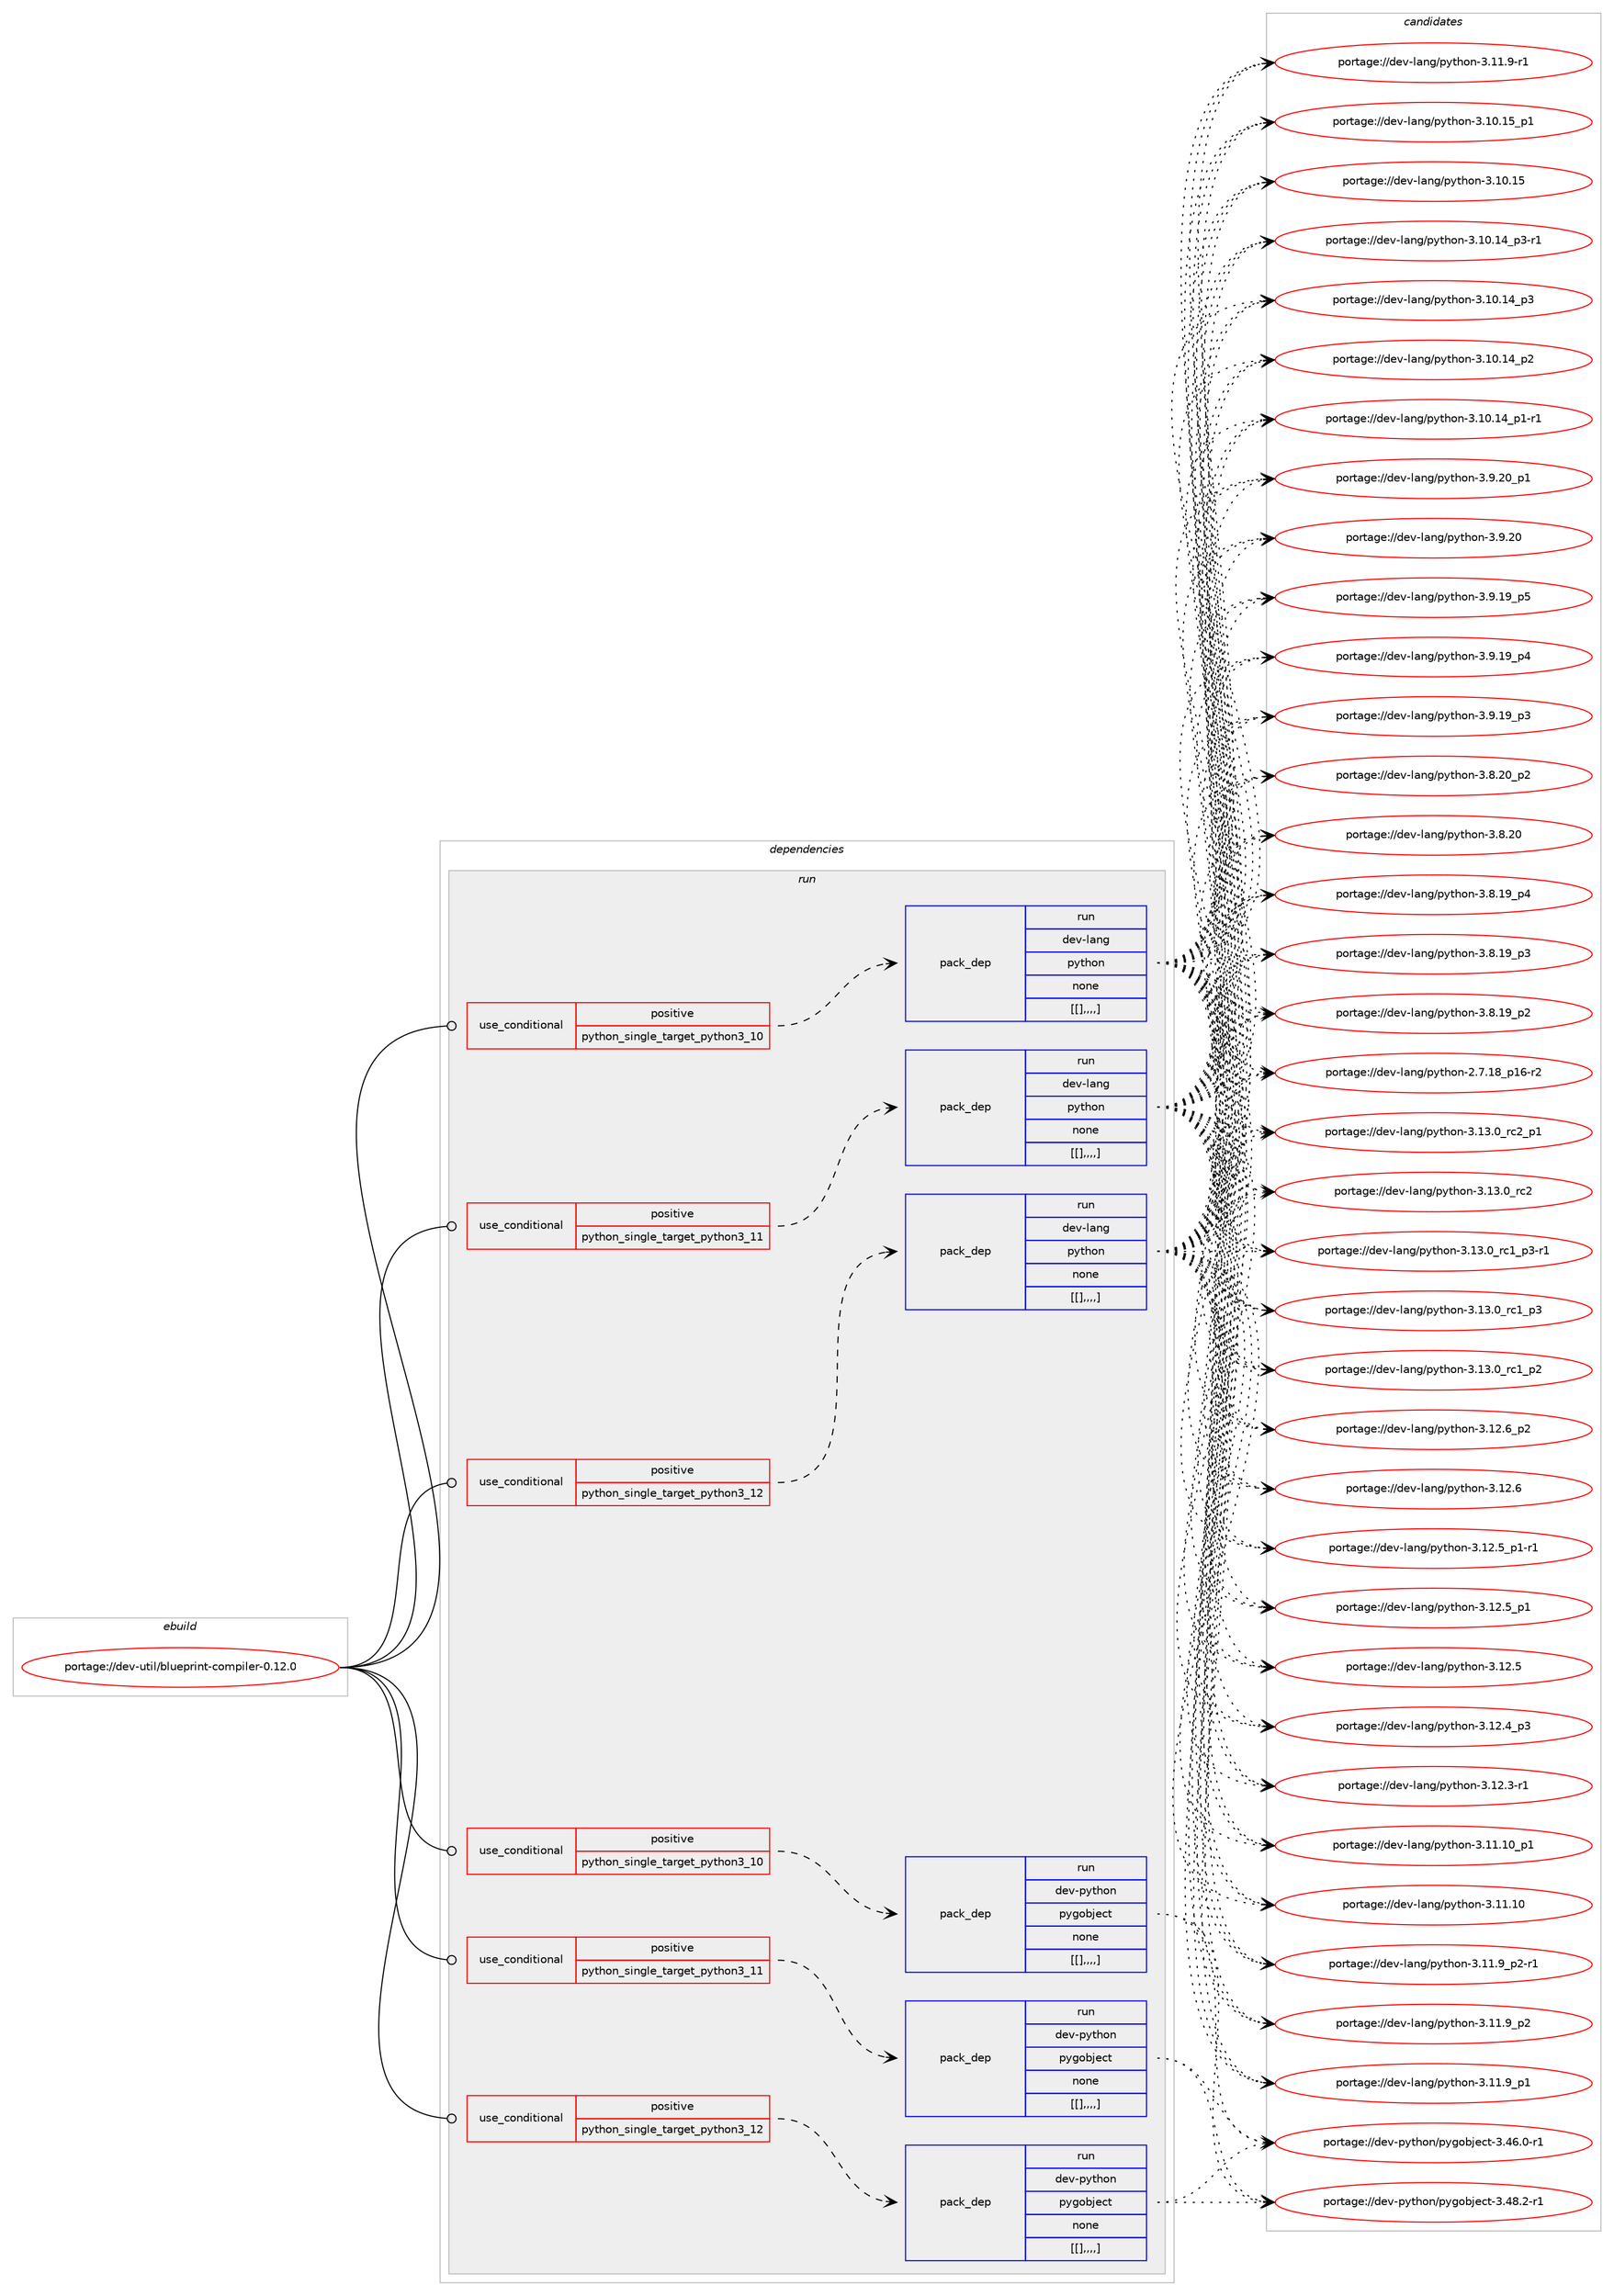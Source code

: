 digraph prolog {

# *************
# Graph options
# *************

newrank=true;
concentrate=true;
compound=true;
graph [rankdir=LR,fontname=Helvetica,fontsize=10,ranksep=1.5];#, ranksep=2.5, nodesep=0.2];
edge  [arrowhead=vee];
node  [fontname=Helvetica,fontsize=10];

# **********
# The ebuild
# **********

subgraph cluster_leftcol {
color=gray;
label=<<i>ebuild</i>>;
id [label="portage://dev-util/blueprint-compiler-0.12.0", color=red, width=4, href="../dev-util/blueprint-compiler-0.12.0.svg"];
}

# ****************
# The dependencies
# ****************

subgraph cluster_midcol {
color=gray;
label=<<i>dependencies</i>>;
subgraph cluster_compile {
fillcolor="#eeeeee";
style=filled;
label=<<i>compile</i>>;
}
subgraph cluster_compileandrun {
fillcolor="#eeeeee";
style=filled;
label=<<i>compile and run</i>>;
}
subgraph cluster_run {
fillcolor="#eeeeee";
style=filled;
label=<<i>run</i>>;
subgraph cond61855 {
dependency216034 [label=<<TABLE BORDER="0" CELLBORDER="1" CELLSPACING="0" CELLPADDING="4"><TR><TD ROWSPAN="3" CELLPADDING="10">use_conditional</TD></TR><TR><TD>positive</TD></TR><TR><TD>python_single_target_python3_10</TD></TR></TABLE>>, shape=none, color=red];
subgraph pack152783 {
dependency216035 [label=<<TABLE BORDER="0" CELLBORDER="1" CELLSPACING="0" CELLPADDING="4" WIDTH="220"><TR><TD ROWSPAN="6" CELLPADDING="30">pack_dep</TD></TR><TR><TD WIDTH="110">run</TD></TR><TR><TD>dev-lang</TD></TR><TR><TD>python</TD></TR><TR><TD>none</TD></TR><TR><TD>[[],,,,]</TD></TR></TABLE>>, shape=none, color=blue];
}
dependency216034:e -> dependency216035:w [weight=20,style="dashed",arrowhead="vee"];
}
id:e -> dependency216034:w [weight=20,style="solid",arrowhead="odot"];
subgraph cond61856 {
dependency216036 [label=<<TABLE BORDER="0" CELLBORDER="1" CELLSPACING="0" CELLPADDING="4"><TR><TD ROWSPAN="3" CELLPADDING="10">use_conditional</TD></TR><TR><TD>positive</TD></TR><TR><TD>python_single_target_python3_10</TD></TR></TABLE>>, shape=none, color=red];
subgraph pack152784 {
dependency216037 [label=<<TABLE BORDER="0" CELLBORDER="1" CELLSPACING="0" CELLPADDING="4" WIDTH="220"><TR><TD ROWSPAN="6" CELLPADDING="30">pack_dep</TD></TR><TR><TD WIDTH="110">run</TD></TR><TR><TD>dev-python</TD></TR><TR><TD>pygobject</TD></TR><TR><TD>none</TD></TR><TR><TD>[[],,,,]</TD></TR></TABLE>>, shape=none, color=blue];
}
dependency216036:e -> dependency216037:w [weight=20,style="dashed",arrowhead="vee"];
}
id:e -> dependency216036:w [weight=20,style="solid",arrowhead="odot"];
subgraph cond61857 {
dependency216038 [label=<<TABLE BORDER="0" CELLBORDER="1" CELLSPACING="0" CELLPADDING="4"><TR><TD ROWSPAN="3" CELLPADDING="10">use_conditional</TD></TR><TR><TD>positive</TD></TR><TR><TD>python_single_target_python3_11</TD></TR></TABLE>>, shape=none, color=red];
subgraph pack152785 {
dependency216039 [label=<<TABLE BORDER="0" CELLBORDER="1" CELLSPACING="0" CELLPADDING="4" WIDTH="220"><TR><TD ROWSPAN="6" CELLPADDING="30">pack_dep</TD></TR><TR><TD WIDTH="110">run</TD></TR><TR><TD>dev-lang</TD></TR><TR><TD>python</TD></TR><TR><TD>none</TD></TR><TR><TD>[[],,,,]</TD></TR></TABLE>>, shape=none, color=blue];
}
dependency216038:e -> dependency216039:w [weight=20,style="dashed",arrowhead="vee"];
}
id:e -> dependency216038:w [weight=20,style="solid",arrowhead="odot"];
subgraph cond61858 {
dependency216040 [label=<<TABLE BORDER="0" CELLBORDER="1" CELLSPACING="0" CELLPADDING="4"><TR><TD ROWSPAN="3" CELLPADDING="10">use_conditional</TD></TR><TR><TD>positive</TD></TR><TR><TD>python_single_target_python3_11</TD></TR></TABLE>>, shape=none, color=red];
subgraph pack152786 {
dependency216041 [label=<<TABLE BORDER="0" CELLBORDER="1" CELLSPACING="0" CELLPADDING="4" WIDTH="220"><TR><TD ROWSPAN="6" CELLPADDING="30">pack_dep</TD></TR><TR><TD WIDTH="110">run</TD></TR><TR><TD>dev-python</TD></TR><TR><TD>pygobject</TD></TR><TR><TD>none</TD></TR><TR><TD>[[],,,,]</TD></TR></TABLE>>, shape=none, color=blue];
}
dependency216040:e -> dependency216041:w [weight=20,style="dashed",arrowhead="vee"];
}
id:e -> dependency216040:w [weight=20,style="solid",arrowhead="odot"];
subgraph cond61859 {
dependency216042 [label=<<TABLE BORDER="0" CELLBORDER="1" CELLSPACING="0" CELLPADDING="4"><TR><TD ROWSPAN="3" CELLPADDING="10">use_conditional</TD></TR><TR><TD>positive</TD></TR><TR><TD>python_single_target_python3_12</TD></TR></TABLE>>, shape=none, color=red];
subgraph pack152787 {
dependency216043 [label=<<TABLE BORDER="0" CELLBORDER="1" CELLSPACING="0" CELLPADDING="4" WIDTH="220"><TR><TD ROWSPAN="6" CELLPADDING="30">pack_dep</TD></TR><TR><TD WIDTH="110">run</TD></TR><TR><TD>dev-lang</TD></TR><TR><TD>python</TD></TR><TR><TD>none</TD></TR><TR><TD>[[],,,,]</TD></TR></TABLE>>, shape=none, color=blue];
}
dependency216042:e -> dependency216043:w [weight=20,style="dashed",arrowhead="vee"];
}
id:e -> dependency216042:w [weight=20,style="solid",arrowhead="odot"];
subgraph cond61860 {
dependency216044 [label=<<TABLE BORDER="0" CELLBORDER="1" CELLSPACING="0" CELLPADDING="4"><TR><TD ROWSPAN="3" CELLPADDING="10">use_conditional</TD></TR><TR><TD>positive</TD></TR><TR><TD>python_single_target_python3_12</TD></TR></TABLE>>, shape=none, color=red];
subgraph pack152788 {
dependency216045 [label=<<TABLE BORDER="0" CELLBORDER="1" CELLSPACING="0" CELLPADDING="4" WIDTH="220"><TR><TD ROWSPAN="6" CELLPADDING="30">pack_dep</TD></TR><TR><TD WIDTH="110">run</TD></TR><TR><TD>dev-python</TD></TR><TR><TD>pygobject</TD></TR><TR><TD>none</TD></TR><TR><TD>[[],,,,]</TD></TR></TABLE>>, shape=none, color=blue];
}
dependency216044:e -> dependency216045:w [weight=20,style="dashed",arrowhead="vee"];
}
id:e -> dependency216044:w [weight=20,style="solid",arrowhead="odot"];
}
}

# **************
# The candidates
# **************

subgraph cluster_choices {
rank=same;
color=gray;
label=<<i>candidates</i>>;

subgraph choice152783 {
color=black;
nodesep=1;
choice100101118451089711010347112121116104111110455146495146489511499509511249 [label="portage://dev-lang/python-3.13.0_rc2_p1", color=red, width=4,href="../dev-lang/python-3.13.0_rc2_p1.svg"];
choice10010111845108971101034711212111610411111045514649514648951149950 [label="portage://dev-lang/python-3.13.0_rc2", color=red, width=4,href="../dev-lang/python-3.13.0_rc2.svg"];
choice1001011184510897110103471121211161041111104551464951464895114994995112514511449 [label="portage://dev-lang/python-3.13.0_rc1_p3-r1", color=red, width=4,href="../dev-lang/python-3.13.0_rc1_p3-r1.svg"];
choice100101118451089711010347112121116104111110455146495146489511499499511251 [label="portage://dev-lang/python-3.13.0_rc1_p3", color=red, width=4,href="../dev-lang/python-3.13.0_rc1_p3.svg"];
choice100101118451089711010347112121116104111110455146495146489511499499511250 [label="portage://dev-lang/python-3.13.0_rc1_p2", color=red, width=4,href="../dev-lang/python-3.13.0_rc1_p2.svg"];
choice100101118451089711010347112121116104111110455146495046549511250 [label="portage://dev-lang/python-3.12.6_p2", color=red, width=4,href="../dev-lang/python-3.12.6_p2.svg"];
choice10010111845108971101034711212111610411111045514649504654 [label="portage://dev-lang/python-3.12.6", color=red, width=4,href="../dev-lang/python-3.12.6.svg"];
choice1001011184510897110103471121211161041111104551464950465395112494511449 [label="portage://dev-lang/python-3.12.5_p1-r1", color=red, width=4,href="../dev-lang/python-3.12.5_p1-r1.svg"];
choice100101118451089711010347112121116104111110455146495046539511249 [label="portage://dev-lang/python-3.12.5_p1", color=red, width=4,href="../dev-lang/python-3.12.5_p1.svg"];
choice10010111845108971101034711212111610411111045514649504653 [label="portage://dev-lang/python-3.12.5", color=red, width=4,href="../dev-lang/python-3.12.5.svg"];
choice100101118451089711010347112121116104111110455146495046529511251 [label="portage://dev-lang/python-3.12.4_p3", color=red, width=4,href="../dev-lang/python-3.12.4_p3.svg"];
choice100101118451089711010347112121116104111110455146495046514511449 [label="portage://dev-lang/python-3.12.3-r1", color=red, width=4,href="../dev-lang/python-3.12.3-r1.svg"];
choice10010111845108971101034711212111610411111045514649494649489511249 [label="portage://dev-lang/python-3.11.10_p1", color=red, width=4,href="../dev-lang/python-3.11.10_p1.svg"];
choice1001011184510897110103471121211161041111104551464949464948 [label="portage://dev-lang/python-3.11.10", color=red, width=4,href="../dev-lang/python-3.11.10.svg"];
choice1001011184510897110103471121211161041111104551464949465795112504511449 [label="portage://dev-lang/python-3.11.9_p2-r1", color=red, width=4,href="../dev-lang/python-3.11.9_p2-r1.svg"];
choice100101118451089711010347112121116104111110455146494946579511250 [label="portage://dev-lang/python-3.11.9_p2", color=red, width=4,href="../dev-lang/python-3.11.9_p2.svg"];
choice100101118451089711010347112121116104111110455146494946579511249 [label="portage://dev-lang/python-3.11.9_p1", color=red, width=4,href="../dev-lang/python-3.11.9_p1.svg"];
choice100101118451089711010347112121116104111110455146494946574511449 [label="portage://dev-lang/python-3.11.9-r1", color=red, width=4,href="../dev-lang/python-3.11.9-r1.svg"];
choice10010111845108971101034711212111610411111045514649484649539511249 [label="portage://dev-lang/python-3.10.15_p1", color=red, width=4,href="../dev-lang/python-3.10.15_p1.svg"];
choice1001011184510897110103471121211161041111104551464948464953 [label="portage://dev-lang/python-3.10.15", color=red, width=4,href="../dev-lang/python-3.10.15.svg"];
choice100101118451089711010347112121116104111110455146494846495295112514511449 [label="portage://dev-lang/python-3.10.14_p3-r1", color=red, width=4,href="../dev-lang/python-3.10.14_p3-r1.svg"];
choice10010111845108971101034711212111610411111045514649484649529511251 [label="portage://dev-lang/python-3.10.14_p3", color=red, width=4,href="../dev-lang/python-3.10.14_p3.svg"];
choice10010111845108971101034711212111610411111045514649484649529511250 [label="portage://dev-lang/python-3.10.14_p2", color=red, width=4,href="../dev-lang/python-3.10.14_p2.svg"];
choice100101118451089711010347112121116104111110455146494846495295112494511449 [label="portage://dev-lang/python-3.10.14_p1-r1", color=red, width=4,href="../dev-lang/python-3.10.14_p1-r1.svg"];
choice100101118451089711010347112121116104111110455146574650489511249 [label="portage://dev-lang/python-3.9.20_p1", color=red, width=4,href="../dev-lang/python-3.9.20_p1.svg"];
choice10010111845108971101034711212111610411111045514657465048 [label="portage://dev-lang/python-3.9.20", color=red, width=4,href="../dev-lang/python-3.9.20.svg"];
choice100101118451089711010347112121116104111110455146574649579511253 [label="portage://dev-lang/python-3.9.19_p5", color=red, width=4,href="../dev-lang/python-3.9.19_p5.svg"];
choice100101118451089711010347112121116104111110455146574649579511252 [label="portage://dev-lang/python-3.9.19_p4", color=red, width=4,href="../dev-lang/python-3.9.19_p4.svg"];
choice100101118451089711010347112121116104111110455146574649579511251 [label="portage://dev-lang/python-3.9.19_p3", color=red, width=4,href="../dev-lang/python-3.9.19_p3.svg"];
choice100101118451089711010347112121116104111110455146564650489511250 [label="portage://dev-lang/python-3.8.20_p2", color=red, width=4,href="../dev-lang/python-3.8.20_p2.svg"];
choice10010111845108971101034711212111610411111045514656465048 [label="portage://dev-lang/python-3.8.20", color=red, width=4,href="../dev-lang/python-3.8.20.svg"];
choice100101118451089711010347112121116104111110455146564649579511252 [label="portage://dev-lang/python-3.8.19_p4", color=red, width=4,href="../dev-lang/python-3.8.19_p4.svg"];
choice100101118451089711010347112121116104111110455146564649579511251 [label="portage://dev-lang/python-3.8.19_p3", color=red, width=4,href="../dev-lang/python-3.8.19_p3.svg"];
choice100101118451089711010347112121116104111110455146564649579511250 [label="portage://dev-lang/python-3.8.19_p2", color=red, width=4,href="../dev-lang/python-3.8.19_p2.svg"];
choice100101118451089711010347112121116104111110455046554649569511249544511450 [label="portage://dev-lang/python-2.7.18_p16-r2", color=red, width=4,href="../dev-lang/python-2.7.18_p16-r2.svg"];
dependency216035:e -> choice100101118451089711010347112121116104111110455146495146489511499509511249:w [style=dotted,weight="100"];
dependency216035:e -> choice10010111845108971101034711212111610411111045514649514648951149950:w [style=dotted,weight="100"];
dependency216035:e -> choice1001011184510897110103471121211161041111104551464951464895114994995112514511449:w [style=dotted,weight="100"];
dependency216035:e -> choice100101118451089711010347112121116104111110455146495146489511499499511251:w [style=dotted,weight="100"];
dependency216035:e -> choice100101118451089711010347112121116104111110455146495146489511499499511250:w [style=dotted,weight="100"];
dependency216035:e -> choice100101118451089711010347112121116104111110455146495046549511250:w [style=dotted,weight="100"];
dependency216035:e -> choice10010111845108971101034711212111610411111045514649504654:w [style=dotted,weight="100"];
dependency216035:e -> choice1001011184510897110103471121211161041111104551464950465395112494511449:w [style=dotted,weight="100"];
dependency216035:e -> choice100101118451089711010347112121116104111110455146495046539511249:w [style=dotted,weight="100"];
dependency216035:e -> choice10010111845108971101034711212111610411111045514649504653:w [style=dotted,weight="100"];
dependency216035:e -> choice100101118451089711010347112121116104111110455146495046529511251:w [style=dotted,weight="100"];
dependency216035:e -> choice100101118451089711010347112121116104111110455146495046514511449:w [style=dotted,weight="100"];
dependency216035:e -> choice10010111845108971101034711212111610411111045514649494649489511249:w [style=dotted,weight="100"];
dependency216035:e -> choice1001011184510897110103471121211161041111104551464949464948:w [style=dotted,weight="100"];
dependency216035:e -> choice1001011184510897110103471121211161041111104551464949465795112504511449:w [style=dotted,weight="100"];
dependency216035:e -> choice100101118451089711010347112121116104111110455146494946579511250:w [style=dotted,weight="100"];
dependency216035:e -> choice100101118451089711010347112121116104111110455146494946579511249:w [style=dotted,weight="100"];
dependency216035:e -> choice100101118451089711010347112121116104111110455146494946574511449:w [style=dotted,weight="100"];
dependency216035:e -> choice10010111845108971101034711212111610411111045514649484649539511249:w [style=dotted,weight="100"];
dependency216035:e -> choice1001011184510897110103471121211161041111104551464948464953:w [style=dotted,weight="100"];
dependency216035:e -> choice100101118451089711010347112121116104111110455146494846495295112514511449:w [style=dotted,weight="100"];
dependency216035:e -> choice10010111845108971101034711212111610411111045514649484649529511251:w [style=dotted,weight="100"];
dependency216035:e -> choice10010111845108971101034711212111610411111045514649484649529511250:w [style=dotted,weight="100"];
dependency216035:e -> choice100101118451089711010347112121116104111110455146494846495295112494511449:w [style=dotted,weight="100"];
dependency216035:e -> choice100101118451089711010347112121116104111110455146574650489511249:w [style=dotted,weight="100"];
dependency216035:e -> choice10010111845108971101034711212111610411111045514657465048:w [style=dotted,weight="100"];
dependency216035:e -> choice100101118451089711010347112121116104111110455146574649579511253:w [style=dotted,weight="100"];
dependency216035:e -> choice100101118451089711010347112121116104111110455146574649579511252:w [style=dotted,weight="100"];
dependency216035:e -> choice100101118451089711010347112121116104111110455146574649579511251:w [style=dotted,weight="100"];
dependency216035:e -> choice100101118451089711010347112121116104111110455146564650489511250:w [style=dotted,weight="100"];
dependency216035:e -> choice10010111845108971101034711212111610411111045514656465048:w [style=dotted,weight="100"];
dependency216035:e -> choice100101118451089711010347112121116104111110455146564649579511252:w [style=dotted,weight="100"];
dependency216035:e -> choice100101118451089711010347112121116104111110455146564649579511251:w [style=dotted,weight="100"];
dependency216035:e -> choice100101118451089711010347112121116104111110455146564649579511250:w [style=dotted,weight="100"];
dependency216035:e -> choice100101118451089711010347112121116104111110455046554649569511249544511450:w [style=dotted,weight="100"];
}
subgraph choice152784 {
color=black;
nodesep=1;
choice10010111845112121116104111110471121211031119810610199116455146525646504511449 [label="portage://dev-python/pygobject-3.48.2-r1", color=red, width=4,href="../dev-python/pygobject-3.48.2-r1.svg"];
choice10010111845112121116104111110471121211031119810610199116455146525446484511449 [label="portage://dev-python/pygobject-3.46.0-r1", color=red, width=4,href="../dev-python/pygobject-3.46.0-r1.svg"];
dependency216037:e -> choice10010111845112121116104111110471121211031119810610199116455146525646504511449:w [style=dotted,weight="100"];
dependency216037:e -> choice10010111845112121116104111110471121211031119810610199116455146525446484511449:w [style=dotted,weight="100"];
}
subgraph choice152785 {
color=black;
nodesep=1;
choice100101118451089711010347112121116104111110455146495146489511499509511249 [label="portage://dev-lang/python-3.13.0_rc2_p1", color=red, width=4,href="../dev-lang/python-3.13.0_rc2_p1.svg"];
choice10010111845108971101034711212111610411111045514649514648951149950 [label="portage://dev-lang/python-3.13.0_rc2", color=red, width=4,href="../dev-lang/python-3.13.0_rc2.svg"];
choice1001011184510897110103471121211161041111104551464951464895114994995112514511449 [label="portage://dev-lang/python-3.13.0_rc1_p3-r1", color=red, width=4,href="../dev-lang/python-3.13.0_rc1_p3-r1.svg"];
choice100101118451089711010347112121116104111110455146495146489511499499511251 [label="portage://dev-lang/python-3.13.0_rc1_p3", color=red, width=4,href="../dev-lang/python-3.13.0_rc1_p3.svg"];
choice100101118451089711010347112121116104111110455146495146489511499499511250 [label="portage://dev-lang/python-3.13.0_rc1_p2", color=red, width=4,href="../dev-lang/python-3.13.0_rc1_p2.svg"];
choice100101118451089711010347112121116104111110455146495046549511250 [label="portage://dev-lang/python-3.12.6_p2", color=red, width=4,href="../dev-lang/python-3.12.6_p2.svg"];
choice10010111845108971101034711212111610411111045514649504654 [label="portage://dev-lang/python-3.12.6", color=red, width=4,href="../dev-lang/python-3.12.6.svg"];
choice1001011184510897110103471121211161041111104551464950465395112494511449 [label="portage://dev-lang/python-3.12.5_p1-r1", color=red, width=4,href="../dev-lang/python-3.12.5_p1-r1.svg"];
choice100101118451089711010347112121116104111110455146495046539511249 [label="portage://dev-lang/python-3.12.5_p1", color=red, width=4,href="../dev-lang/python-3.12.5_p1.svg"];
choice10010111845108971101034711212111610411111045514649504653 [label="portage://dev-lang/python-3.12.5", color=red, width=4,href="../dev-lang/python-3.12.5.svg"];
choice100101118451089711010347112121116104111110455146495046529511251 [label="portage://dev-lang/python-3.12.4_p3", color=red, width=4,href="../dev-lang/python-3.12.4_p3.svg"];
choice100101118451089711010347112121116104111110455146495046514511449 [label="portage://dev-lang/python-3.12.3-r1", color=red, width=4,href="../dev-lang/python-3.12.3-r1.svg"];
choice10010111845108971101034711212111610411111045514649494649489511249 [label="portage://dev-lang/python-3.11.10_p1", color=red, width=4,href="../dev-lang/python-3.11.10_p1.svg"];
choice1001011184510897110103471121211161041111104551464949464948 [label="portage://dev-lang/python-3.11.10", color=red, width=4,href="../dev-lang/python-3.11.10.svg"];
choice1001011184510897110103471121211161041111104551464949465795112504511449 [label="portage://dev-lang/python-3.11.9_p2-r1", color=red, width=4,href="../dev-lang/python-3.11.9_p2-r1.svg"];
choice100101118451089711010347112121116104111110455146494946579511250 [label="portage://dev-lang/python-3.11.9_p2", color=red, width=4,href="../dev-lang/python-3.11.9_p2.svg"];
choice100101118451089711010347112121116104111110455146494946579511249 [label="portage://dev-lang/python-3.11.9_p1", color=red, width=4,href="../dev-lang/python-3.11.9_p1.svg"];
choice100101118451089711010347112121116104111110455146494946574511449 [label="portage://dev-lang/python-3.11.9-r1", color=red, width=4,href="../dev-lang/python-3.11.9-r1.svg"];
choice10010111845108971101034711212111610411111045514649484649539511249 [label="portage://dev-lang/python-3.10.15_p1", color=red, width=4,href="../dev-lang/python-3.10.15_p1.svg"];
choice1001011184510897110103471121211161041111104551464948464953 [label="portage://dev-lang/python-3.10.15", color=red, width=4,href="../dev-lang/python-3.10.15.svg"];
choice100101118451089711010347112121116104111110455146494846495295112514511449 [label="portage://dev-lang/python-3.10.14_p3-r1", color=red, width=4,href="../dev-lang/python-3.10.14_p3-r1.svg"];
choice10010111845108971101034711212111610411111045514649484649529511251 [label="portage://dev-lang/python-3.10.14_p3", color=red, width=4,href="../dev-lang/python-3.10.14_p3.svg"];
choice10010111845108971101034711212111610411111045514649484649529511250 [label="portage://dev-lang/python-3.10.14_p2", color=red, width=4,href="../dev-lang/python-3.10.14_p2.svg"];
choice100101118451089711010347112121116104111110455146494846495295112494511449 [label="portage://dev-lang/python-3.10.14_p1-r1", color=red, width=4,href="../dev-lang/python-3.10.14_p1-r1.svg"];
choice100101118451089711010347112121116104111110455146574650489511249 [label="portage://dev-lang/python-3.9.20_p1", color=red, width=4,href="../dev-lang/python-3.9.20_p1.svg"];
choice10010111845108971101034711212111610411111045514657465048 [label="portage://dev-lang/python-3.9.20", color=red, width=4,href="../dev-lang/python-3.9.20.svg"];
choice100101118451089711010347112121116104111110455146574649579511253 [label="portage://dev-lang/python-3.9.19_p5", color=red, width=4,href="../dev-lang/python-3.9.19_p5.svg"];
choice100101118451089711010347112121116104111110455146574649579511252 [label="portage://dev-lang/python-3.9.19_p4", color=red, width=4,href="../dev-lang/python-3.9.19_p4.svg"];
choice100101118451089711010347112121116104111110455146574649579511251 [label="portage://dev-lang/python-3.9.19_p3", color=red, width=4,href="../dev-lang/python-3.9.19_p3.svg"];
choice100101118451089711010347112121116104111110455146564650489511250 [label="portage://dev-lang/python-3.8.20_p2", color=red, width=4,href="../dev-lang/python-3.8.20_p2.svg"];
choice10010111845108971101034711212111610411111045514656465048 [label="portage://dev-lang/python-3.8.20", color=red, width=4,href="../dev-lang/python-3.8.20.svg"];
choice100101118451089711010347112121116104111110455146564649579511252 [label="portage://dev-lang/python-3.8.19_p4", color=red, width=4,href="../dev-lang/python-3.8.19_p4.svg"];
choice100101118451089711010347112121116104111110455146564649579511251 [label="portage://dev-lang/python-3.8.19_p3", color=red, width=4,href="../dev-lang/python-3.8.19_p3.svg"];
choice100101118451089711010347112121116104111110455146564649579511250 [label="portage://dev-lang/python-3.8.19_p2", color=red, width=4,href="../dev-lang/python-3.8.19_p2.svg"];
choice100101118451089711010347112121116104111110455046554649569511249544511450 [label="portage://dev-lang/python-2.7.18_p16-r2", color=red, width=4,href="../dev-lang/python-2.7.18_p16-r2.svg"];
dependency216039:e -> choice100101118451089711010347112121116104111110455146495146489511499509511249:w [style=dotted,weight="100"];
dependency216039:e -> choice10010111845108971101034711212111610411111045514649514648951149950:w [style=dotted,weight="100"];
dependency216039:e -> choice1001011184510897110103471121211161041111104551464951464895114994995112514511449:w [style=dotted,weight="100"];
dependency216039:e -> choice100101118451089711010347112121116104111110455146495146489511499499511251:w [style=dotted,weight="100"];
dependency216039:e -> choice100101118451089711010347112121116104111110455146495146489511499499511250:w [style=dotted,weight="100"];
dependency216039:e -> choice100101118451089711010347112121116104111110455146495046549511250:w [style=dotted,weight="100"];
dependency216039:e -> choice10010111845108971101034711212111610411111045514649504654:w [style=dotted,weight="100"];
dependency216039:e -> choice1001011184510897110103471121211161041111104551464950465395112494511449:w [style=dotted,weight="100"];
dependency216039:e -> choice100101118451089711010347112121116104111110455146495046539511249:w [style=dotted,weight="100"];
dependency216039:e -> choice10010111845108971101034711212111610411111045514649504653:w [style=dotted,weight="100"];
dependency216039:e -> choice100101118451089711010347112121116104111110455146495046529511251:w [style=dotted,weight="100"];
dependency216039:e -> choice100101118451089711010347112121116104111110455146495046514511449:w [style=dotted,weight="100"];
dependency216039:e -> choice10010111845108971101034711212111610411111045514649494649489511249:w [style=dotted,weight="100"];
dependency216039:e -> choice1001011184510897110103471121211161041111104551464949464948:w [style=dotted,weight="100"];
dependency216039:e -> choice1001011184510897110103471121211161041111104551464949465795112504511449:w [style=dotted,weight="100"];
dependency216039:e -> choice100101118451089711010347112121116104111110455146494946579511250:w [style=dotted,weight="100"];
dependency216039:e -> choice100101118451089711010347112121116104111110455146494946579511249:w [style=dotted,weight="100"];
dependency216039:e -> choice100101118451089711010347112121116104111110455146494946574511449:w [style=dotted,weight="100"];
dependency216039:e -> choice10010111845108971101034711212111610411111045514649484649539511249:w [style=dotted,weight="100"];
dependency216039:e -> choice1001011184510897110103471121211161041111104551464948464953:w [style=dotted,weight="100"];
dependency216039:e -> choice100101118451089711010347112121116104111110455146494846495295112514511449:w [style=dotted,weight="100"];
dependency216039:e -> choice10010111845108971101034711212111610411111045514649484649529511251:w [style=dotted,weight="100"];
dependency216039:e -> choice10010111845108971101034711212111610411111045514649484649529511250:w [style=dotted,weight="100"];
dependency216039:e -> choice100101118451089711010347112121116104111110455146494846495295112494511449:w [style=dotted,weight="100"];
dependency216039:e -> choice100101118451089711010347112121116104111110455146574650489511249:w [style=dotted,weight="100"];
dependency216039:e -> choice10010111845108971101034711212111610411111045514657465048:w [style=dotted,weight="100"];
dependency216039:e -> choice100101118451089711010347112121116104111110455146574649579511253:w [style=dotted,weight="100"];
dependency216039:e -> choice100101118451089711010347112121116104111110455146574649579511252:w [style=dotted,weight="100"];
dependency216039:e -> choice100101118451089711010347112121116104111110455146574649579511251:w [style=dotted,weight="100"];
dependency216039:e -> choice100101118451089711010347112121116104111110455146564650489511250:w [style=dotted,weight="100"];
dependency216039:e -> choice10010111845108971101034711212111610411111045514656465048:w [style=dotted,weight="100"];
dependency216039:e -> choice100101118451089711010347112121116104111110455146564649579511252:w [style=dotted,weight="100"];
dependency216039:e -> choice100101118451089711010347112121116104111110455146564649579511251:w [style=dotted,weight="100"];
dependency216039:e -> choice100101118451089711010347112121116104111110455146564649579511250:w [style=dotted,weight="100"];
dependency216039:e -> choice100101118451089711010347112121116104111110455046554649569511249544511450:w [style=dotted,weight="100"];
}
subgraph choice152786 {
color=black;
nodesep=1;
choice10010111845112121116104111110471121211031119810610199116455146525646504511449 [label="portage://dev-python/pygobject-3.48.2-r1", color=red, width=4,href="../dev-python/pygobject-3.48.2-r1.svg"];
choice10010111845112121116104111110471121211031119810610199116455146525446484511449 [label="portage://dev-python/pygobject-3.46.0-r1", color=red, width=4,href="../dev-python/pygobject-3.46.0-r1.svg"];
dependency216041:e -> choice10010111845112121116104111110471121211031119810610199116455146525646504511449:w [style=dotted,weight="100"];
dependency216041:e -> choice10010111845112121116104111110471121211031119810610199116455146525446484511449:w [style=dotted,weight="100"];
}
subgraph choice152787 {
color=black;
nodesep=1;
choice100101118451089711010347112121116104111110455146495146489511499509511249 [label="portage://dev-lang/python-3.13.0_rc2_p1", color=red, width=4,href="../dev-lang/python-3.13.0_rc2_p1.svg"];
choice10010111845108971101034711212111610411111045514649514648951149950 [label="portage://dev-lang/python-3.13.0_rc2", color=red, width=4,href="../dev-lang/python-3.13.0_rc2.svg"];
choice1001011184510897110103471121211161041111104551464951464895114994995112514511449 [label="portage://dev-lang/python-3.13.0_rc1_p3-r1", color=red, width=4,href="../dev-lang/python-3.13.0_rc1_p3-r1.svg"];
choice100101118451089711010347112121116104111110455146495146489511499499511251 [label="portage://dev-lang/python-3.13.0_rc1_p3", color=red, width=4,href="../dev-lang/python-3.13.0_rc1_p3.svg"];
choice100101118451089711010347112121116104111110455146495146489511499499511250 [label="portage://dev-lang/python-3.13.0_rc1_p2", color=red, width=4,href="../dev-lang/python-3.13.0_rc1_p2.svg"];
choice100101118451089711010347112121116104111110455146495046549511250 [label="portage://dev-lang/python-3.12.6_p2", color=red, width=4,href="../dev-lang/python-3.12.6_p2.svg"];
choice10010111845108971101034711212111610411111045514649504654 [label="portage://dev-lang/python-3.12.6", color=red, width=4,href="../dev-lang/python-3.12.6.svg"];
choice1001011184510897110103471121211161041111104551464950465395112494511449 [label="portage://dev-lang/python-3.12.5_p1-r1", color=red, width=4,href="../dev-lang/python-3.12.5_p1-r1.svg"];
choice100101118451089711010347112121116104111110455146495046539511249 [label="portage://dev-lang/python-3.12.5_p1", color=red, width=4,href="../dev-lang/python-3.12.5_p1.svg"];
choice10010111845108971101034711212111610411111045514649504653 [label="portage://dev-lang/python-3.12.5", color=red, width=4,href="../dev-lang/python-3.12.5.svg"];
choice100101118451089711010347112121116104111110455146495046529511251 [label="portage://dev-lang/python-3.12.4_p3", color=red, width=4,href="../dev-lang/python-3.12.4_p3.svg"];
choice100101118451089711010347112121116104111110455146495046514511449 [label="portage://dev-lang/python-3.12.3-r1", color=red, width=4,href="../dev-lang/python-3.12.3-r1.svg"];
choice10010111845108971101034711212111610411111045514649494649489511249 [label="portage://dev-lang/python-3.11.10_p1", color=red, width=4,href="../dev-lang/python-3.11.10_p1.svg"];
choice1001011184510897110103471121211161041111104551464949464948 [label="portage://dev-lang/python-3.11.10", color=red, width=4,href="../dev-lang/python-3.11.10.svg"];
choice1001011184510897110103471121211161041111104551464949465795112504511449 [label="portage://dev-lang/python-3.11.9_p2-r1", color=red, width=4,href="../dev-lang/python-3.11.9_p2-r1.svg"];
choice100101118451089711010347112121116104111110455146494946579511250 [label="portage://dev-lang/python-3.11.9_p2", color=red, width=4,href="../dev-lang/python-3.11.9_p2.svg"];
choice100101118451089711010347112121116104111110455146494946579511249 [label="portage://dev-lang/python-3.11.9_p1", color=red, width=4,href="../dev-lang/python-3.11.9_p1.svg"];
choice100101118451089711010347112121116104111110455146494946574511449 [label="portage://dev-lang/python-3.11.9-r1", color=red, width=4,href="../dev-lang/python-3.11.9-r1.svg"];
choice10010111845108971101034711212111610411111045514649484649539511249 [label="portage://dev-lang/python-3.10.15_p1", color=red, width=4,href="../dev-lang/python-3.10.15_p1.svg"];
choice1001011184510897110103471121211161041111104551464948464953 [label="portage://dev-lang/python-3.10.15", color=red, width=4,href="../dev-lang/python-3.10.15.svg"];
choice100101118451089711010347112121116104111110455146494846495295112514511449 [label="portage://dev-lang/python-3.10.14_p3-r1", color=red, width=4,href="../dev-lang/python-3.10.14_p3-r1.svg"];
choice10010111845108971101034711212111610411111045514649484649529511251 [label="portage://dev-lang/python-3.10.14_p3", color=red, width=4,href="../dev-lang/python-3.10.14_p3.svg"];
choice10010111845108971101034711212111610411111045514649484649529511250 [label="portage://dev-lang/python-3.10.14_p2", color=red, width=4,href="../dev-lang/python-3.10.14_p2.svg"];
choice100101118451089711010347112121116104111110455146494846495295112494511449 [label="portage://dev-lang/python-3.10.14_p1-r1", color=red, width=4,href="../dev-lang/python-3.10.14_p1-r1.svg"];
choice100101118451089711010347112121116104111110455146574650489511249 [label="portage://dev-lang/python-3.9.20_p1", color=red, width=4,href="../dev-lang/python-3.9.20_p1.svg"];
choice10010111845108971101034711212111610411111045514657465048 [label="portage://dev-lang/python-3.9.20", color=red, width=4,href="../dev-lang/python-3.9.20.svg"];
choice100101118451089711010347112121116104111110455146574649579511253 [label="portage://dev-lang/python-3.9.19_p5", color=red, width=4,href="../dev-lang/python-3.9.19_p5.svg"];
choice100101118451089711010347112121116104111110455146574649579511252 [label="portage://dev-lang/python-3.9.19_p4", color=red, width=4,href="../dev-lang/python-3.9.19_p4.svg"];
choice100101118451089711010347112121116104111110455146574649579511251 [label="portage://dev-lang/python-3.9.19_p3", color=red, width=4,href="../dev-lang/python-3.9.19_p3.svg"];
choice100101118451089711010347112121116104111110455146564650489511250 [label="portage://dev-lang/python-3.8.20_p2", color=red, width=4,href="../dev-lang/python-3.8.20_p2.svg"];
choice10010111845108971101034711212111610411111045514656465048 [label="portage://dev-lang/python-3.8.20", color=red, width=4,href="../dev-lang/python-3.8.20.svg"];
choice100101118451089711010347112121116104111110455146564649579511252 [label="portage://dev-lang/python-3.8.19_p4", color=red, width=4,href="../dev-lang/python-3.8.19_p4.svg"];
choice100101118451089711010347112121116104111110455146564649579511251 [label="portage://dev-lang/python-3.8.19_p3", color=red, width=4,href="../dev-lang/python-3.8.19_p3.svg"];
choice100101118451089711010347112121116104111110455146564649579511250 [label="portage://dev-lang/python-3.8.19_p2", color=red, width=4,href="../dev-lang/python-3.8.19_p2.svg"];
choice100101118451089711010347112121116104111110455046554649569511249544511450 [label="portage://dev-lang/python-2.7.18_p16-r2", color=red, width=4,href="../dev-lang/python-2.7.18_p16-r2.svg"];
dependency216043:e -> choice100101118451089711010347112121116104111110455146495146489511499509511249:w [style=dotted,weight="100"];
dependency216043:e -> choice10010111845108971101034711212111610411111045514649514648951149950:w [style=dotted,weight="100"];
dependency216043:e -> choice1001011184510897110103471121211161041111104551464951464895114994995112514511449:w [style=dotted,weight="100"];
dependency216043:e -> choice100101118451089711010347112121116104111110455146495146489511499499511251:w [style=dotted,weight="100"];
dependency216043:e -> choice100101118451089711010347112121116104111110455146495146489511499499511250:w [style=dotted,weight="100"];
dependency216043:e -> choice100101118451089711010347112121116104111110455146495046549511250:w [style=dotted,weight="100"];
dependency216043:e -> choice10010111845108971101034711212111610411111045514649504654:w [style=dotted,weight="100"];
dependency216043:e -> choice1001011184510897110103471121211161041111104551464950465395112494511449:w [style=dotted,weight="100"];
dependency216043:e -> choice100101118451089711010347112121116104111110455146495046539511249:w [style=dotted,weight="100"];
dependency216043:e -> choice10010111845108971101034711212111610411111045514649504653:w [style=dotted,weight="100"];
dependency216043:e -> choice100101118451089711010347112121116104111110455146495046529511251:w [style=dotted,weight="100"];
dependency216043:e -> choice100101118451089711010347112121116104111110455146495046514511449:w [style=dotted,weight="100"];
dependency216043:e -> choice10010111845108971101034711212111610411111045514649494649489511249:w [style=dotted,weight="100"];
dependency216043:e -> choice1001011184510897110103471121211161041111104551464949464948:w [style=dotted,weight="100"];
dependency216043:e -> choice1001011184510897110103471121211161041111104551464949465795112504511449:w [style=dotted,weight="100"];
dependency216043:e -> choice100101118451089711010347112121116104111110455146494946579511250:w [style=dotted,weight="100"];
dependency216043:e -> choice100101118451089711010347112121116104111110455146494946579511249:w [style=dotted,weight="100"];
dependency216043:e -> choice100101118451089711010347112121116104111110455146494946574511449:w [style=dotted,weight="100"];
dependency216043:e -> choice10010111845108971101034711212111610411111045514649484649539511249:w [style=dotted,weight="100"];
dependency216043:e -> choice1001011184510897110103471121211161041111104551464948464953:w [style=dotted,weight="100"];
dependency216043:e -> choice100101118451089711010347112121116104111110455146494846495295112514511449:w [style=dotted,weight="100"];
dependency216043:e -> choice10010111845108971101034711212111610411111045514649484649529511251:w [style=dotted,weight="100"];
dependency216043:e -> choice10010111845108971101034711212111610411111045514649484649529511250:w [style=dotted,weight="100"];
dependency216043:e -> choice100101118451089711010347112121116104111110455146494846495295112494511449:w [style=dotted,weight="100"];
dependency216043:e -> choice100101118451089711010347112121116104111110455146574650489511249:w [style=dotted,weight="100"];
dependency216043:e -> choice10010111845108971101034711212111610411111045514657465048:w [style=dotted,weight="100"];
dependency216043:e -> choice100101118451089711010347112121116104111110455146574649579511253:w [style=dotted,weight="100"];
dependency216043:e -> choice100101118451089711010347112121116104111110455146574649579511252:w [style=dotted,weight="100"];
dependency216043:e -> choice100101118451089711010347112121116104111110455146574649579511251:w [style=dotted,weight="100"];
dependency216043:e -> choice100101118451089711010347112121116104111110455146564650489511250:w [style=dotted,weight="100"];
dependency216043:e -> choice10010111845108971101034711212111610411111045514656465048:w [style=dotted,weight="100"];
dependency216043:e -> choice100101118451089711010347112121116104111110455146564649579511252:w [style=dotted,weight="100"];
dependency216043:e -> choice100101118451089711010347112121116104111110455146564649579511251:w [style=dotted,weight="100"];
dependency216043:e -> choice100101118451089711010347112121116104111110455146564649579511250:w [style=dotted,weight="100"];
dependency216043:e -> choice100101118451089711010347112121116104111110455046554649569511249544511450:w [style=dotted,weight="100"];
}
subgraph choice152788 {
color=black;
nodesep=1;
choice10010111845112121116104111110471121211031119810610199116455146525646504511449 [label="portage://dev-python/pygobject-3.48.2-r1", color=red, width=4,href="../dev-python/pygobject-3.48.2-r1.svg"];
choice10010111845112121116104111110471121211031119810610199116455146525446484511449 [label="portage://dev-python/pygobject-3.46.0-r1", color=red, width=4,href="../dev-python/pygobject-3.46.0-r1.svg"];
dependency216045:e -> choice10010111845112121116104111110471121211031119810610199116455146525646504511449:w [style=dotted,weight="100"];
dependency216045:e -> choice10010111845112121116104111110471121211031119810610199116455146525446484511449:w [style=dotted,weight="100"];
}
}

}
